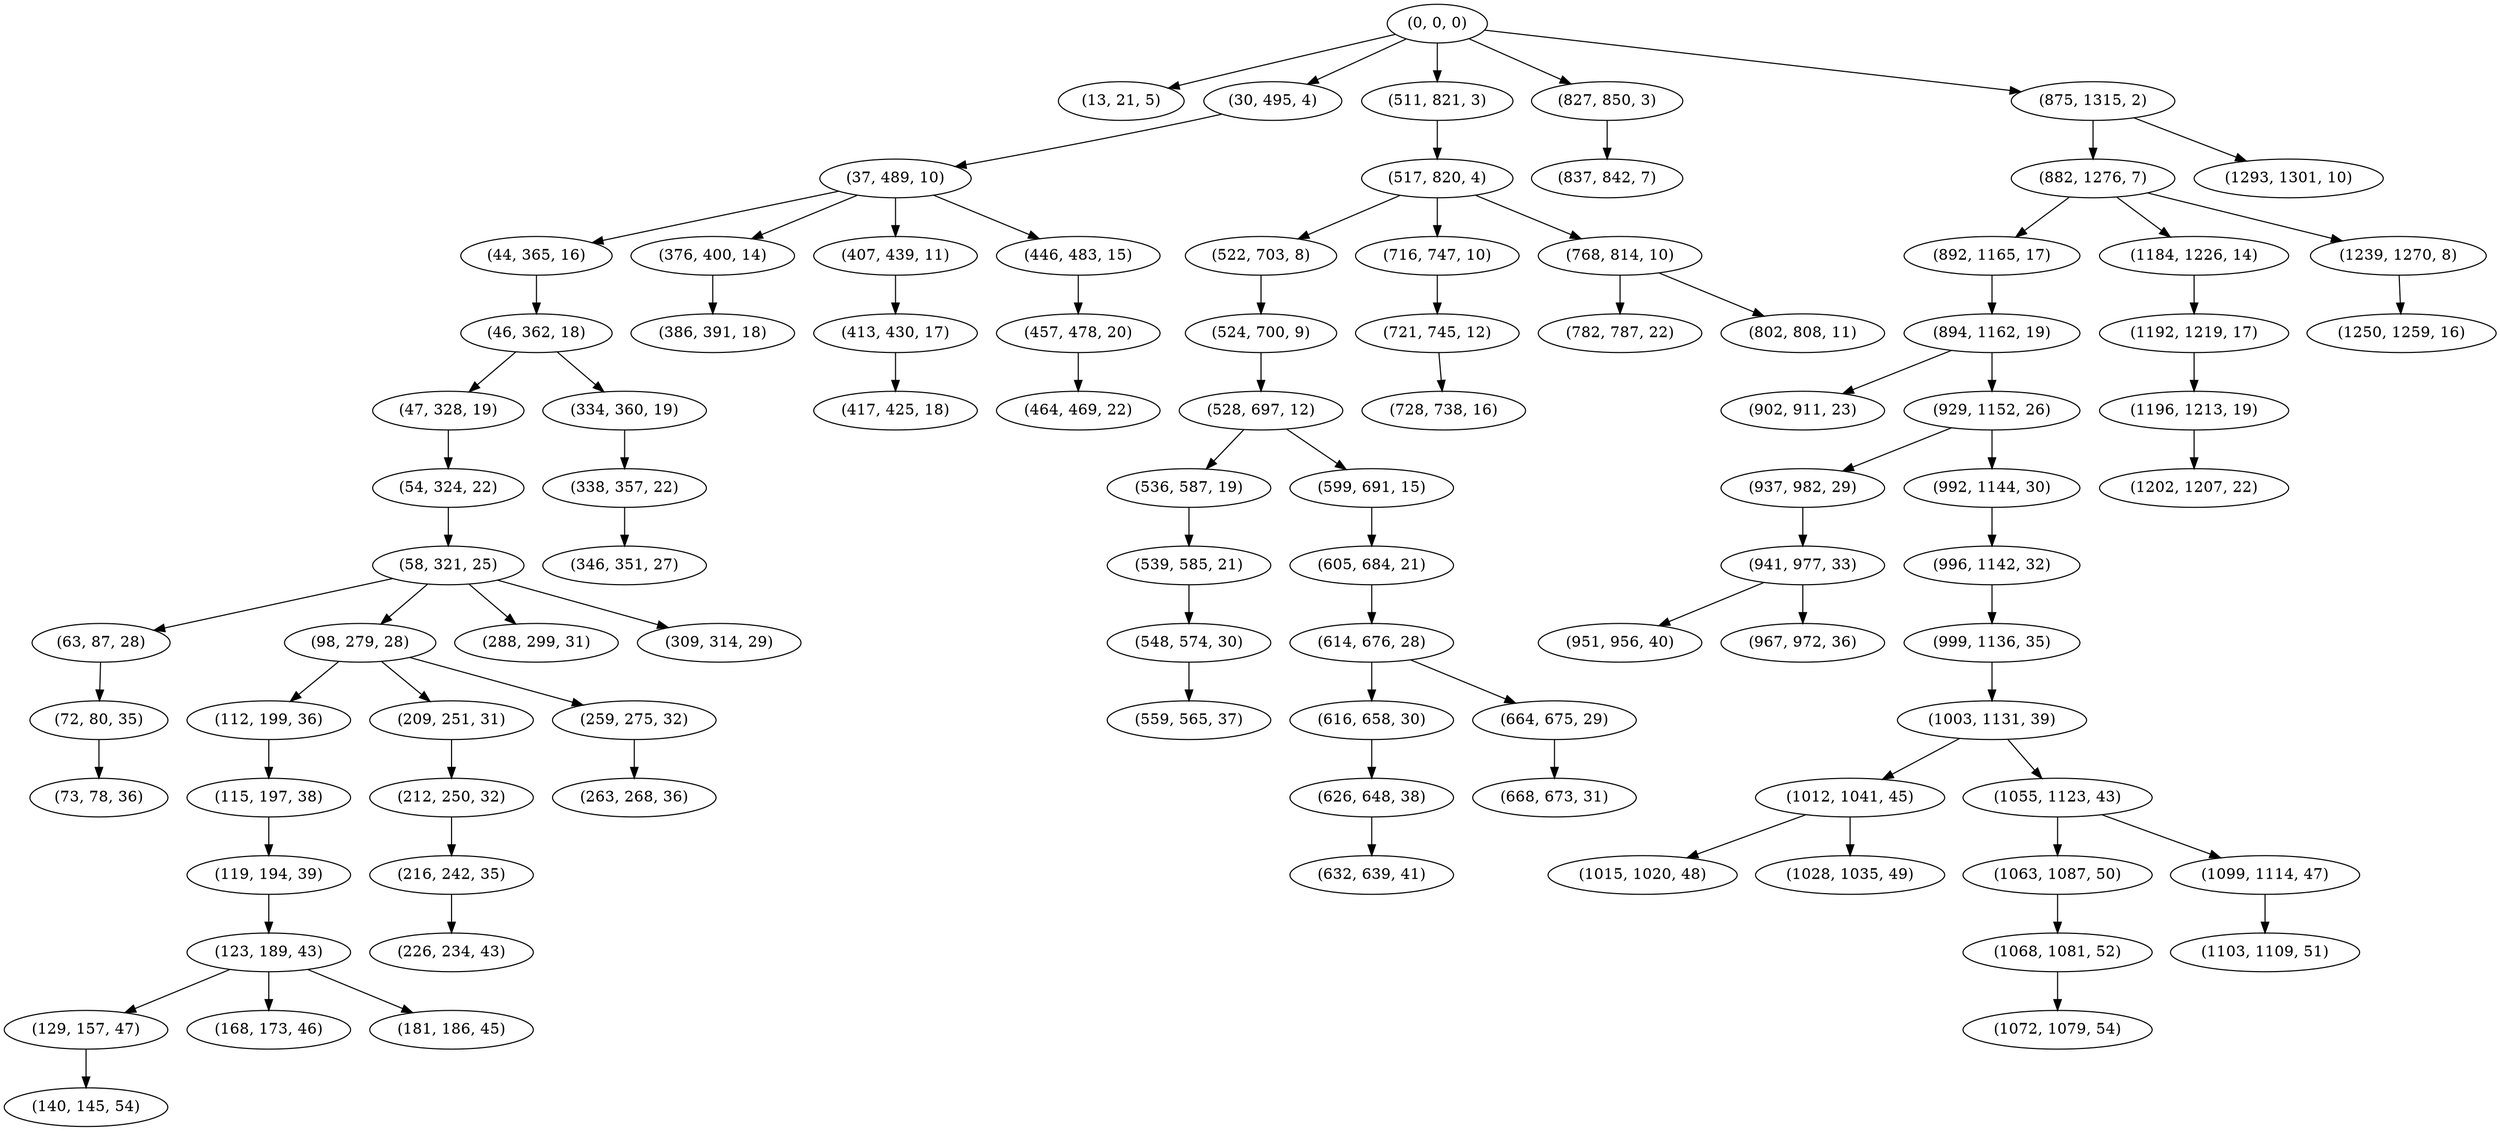 digraph tree {
    "(0, 0, 0)";
    "(13, 21, 5)";
    "(30, 495, 4)";
    "(37, 489, 10)";
    "(44, 365, 16)";
    "(46, 362, 18)";
    "(47, 328, 19)";
    "(54, 324, 22)";
    "(58, 321, 25)";
    "(63, 87, 28)";
    "(72, 80, 35)";
    "(73, 78, 36)";
    "(98, 279, 28)";
    "(112, 199, 36)";
    "(115, 197, 38)";
    "(119, 194, 39)";
    "(123, 189, 43)";
    "(129, 157, 47)";
    "(140, 145, 54)";
    "(168, 173, 46)";
    "(181, 186, 45)";
    "(209, 251, 31)";
    "(212, 250, 32)";
    "(216, 242, 35)";
    "(226, 234, 43)";
    "(259, 275, 32)";
    "(263, 268, 36)";
    "(288, 299, 31)";
    "(309, 314, 29)";
    "(334, 360, 19)";
    "(338, 357, 22)";
    "(346, 351, 27)";
    "(376, 400, 14)";
    "(386, 391, 18)";
    "(407, 439, 11)";
    "(413, 430, 17)";
    "(417, 425, 18)";
    "(446, 483, 15)";
    "(457, 478, 20)";
    "(464, 469, 22)";
    "(511, 821, 3)";
    "(517, 820, 4)";
    "(522, 703, 8)";
    "(524, 700, 9)";
    "(528, 697, 12)";
    "(536, 587, 19)";
    "(539, 585, 21)";
    "(548, 574, 30)";
    "(559, 565, 37)";
    "(599, 691, 15)";
    "(605, 684, 21)";
    "(614, 676, 28)";
    "(616, 658, 30)";
    "(626, 648, 38)";
    "(632, 639, 41)";
    "(664, 675, 29)";
    "(668, 673, 31)";
    "(716, 747, 10)";
    "(721, 745, 12)";
    "(728, 738, 16)";
    "(768, 814, 10)";
    "(782, 787, 22)";
    "(802, 808, 11)";
    "(827, 850, 3)";
    "(837, 842, 7)";
    "(875, 1315, 2)";
    "(882, 1276, 7)";
    "(892, 1165, 17)";
    "(894, 1162, 19)";
    "(902, 911, 23)";
    "(929, 1152, 26)";
    "(937, 982, 29)";
    "(941, 977, 33)";
    "(951, 956, 40)";
    "(967, 972, 36)";
    "(992, 1144, 30)";
    "(996, 1142, 32)";
    "(999, 1136, 35)";
    "(1003, 1131, 39)";
    "(1012, 1041, 45)";
    "(1015, 1020, 48)";
    "(1028, 1035, 49)";
    "(1055, 1123, 43)";
    "(1063, 1087, 50)";
    "(1068, 1081, 52)";
    "(1072, 1079, 54)";
    "(1099, 1114, 47)";
    "(1103, 1109, 51)";
    "(1184, 1226, 14)";
    "(1192, 1219, 17)";
    "(1196, 1213, 19)";
    "(1202, 1207, 22)";
    "(1239, 1270, 8)";
    "(1250, 1259, 16)";
    "(1293, 1301, 10)";
    "(0, 0, 0)" -> "(13, 21, 5)";
    "(0, 0, 0)" -> "(30, 495, 4)";
    "(0, 0, 0)" -> "(511, 821, 3)";
    "(0, 0, 0)" -> "(827, 850, 3)";
    "(0, 0, 0)" -> "(875, 1315, 2)";
    "(30, 495, 4)" -> "(37, 489, 10)";
    "(37, 489, 10)" -> "(44, 365, 16)";
    "(37, 489, 10)" -> "(376, 400, 14)";
    "(37, 489, 10)" -> "(407, 439, 11)";
    "(37, 489, 10)" -> "(446, 483, 15)";
    "(44, 365, 16)" -> "(46, 362, 18)";
    "(46, 362, 18)" -> "(47, 328, 19)";
    "(46, 362, 18)" -> "(334, 360, 19)";
    "(47, 328, 19)" -> "(54, 324, 22)";
    "(54, 324, 22)" -> "(58, 321, 25)";
    "(58, 321, 25)" -> "(63, 87, 28)";
    "(58, 321, 25)" -> "(98, 279, 28)";
    "(58, 321, 25)" -> "(288, 299, 31)";
    "(58, 321, 25)" -> "(309, 314, 29)";
    "(63, 87, 28)" -> "(72, 80, 35)";
    "(72, 80, 35)" -> "(73, 78, 36)";
    "(98, 279, 28)" -> "(112, 199, 36)";
    "(98, 279, 28)" -> "(209, 251, 31)";
    "(98, 279, 28)" -> "(259, 275, 32)";
    "(112, 199, 36)" -> "(115, 197, 38)";
    "(115, 197, 38)" -> "(119, 194, 39)";
    "(119, 194, 39)" -> "(123, 189, 43)";
    "(123, 189, 43)" -> "(129, 157, 47)";
    "(123, 189, 43)" -> "(168, 173, 46)";
    "(123, 189, 43)" -> "(181, 186, 45)";
    "(129, 157, 47)" -> "(140, 145, 54)";
    "(209, 251, 31)" -> "(212, 250, 32)";
    "(212, 250, 32)" -> "(216, 242, 35)";
    "(216, 242, 35)" -> "(226, 234, 43)";
    "(259, 275, 32)" -> "(263, 268, 36)";
    "(334, 360, 19)" -> "(338, 357, 22)";
    "(338, 357, 22)" -> "(346, 351, 27)";
    "(376, 400, 14)" -> "(386, 391, 18)";
    "(407, 439, 11)" -> "(413, 430, 17)";
    "(413, 430, 17)" -> "(417, 425, 18)";
    "(446, 483, 15)" -> "(457, 478, 20)";
    "(457, 478, 20)" -> "(464, 469, 22)";
    "(511, 821, 3)" -> "(517, 820, 4)";
    "(517, 820, 4)" -> "(522, 703, 8)";
    "(517, 820, 4)" -> "(716, 747, 10)";
    "(517, 820, 4)" -> "(768, 814, 10)";
    "(522, 703, 8)" -> "(524, 700, 9)";
    "(524, 700, 9)" -> "(528, 697, 12)";
    "(528, 697, 12)" -> "(536, 587, 19)";
    "(528, 697, 12)" -> "(599, 691, 15)";
    "(536, 587, 19)" -> "(539, 585, 21)";
    "(539, 585, 21)" -> "(548, 574, 30)";
    "(548, 574, 30)" -> "(559, 565, 37)";
    "(599, 691, 15)" -> "(605, 684, 21)";
    "(605, 684, 21)" -> "(614, 676, 28)";
    "(614, 676, 28)" -> "(616, 658, 30)";
    "(614, 676, 28)" -> "(664, 675, 29)";
    "(616, 658, 30)" -> "(626, 648, 38)";
    "(626, 648, 38)" -> "(632, 639, 41)";
    "(664, 675, 29)" -> "(668, 673, 31)";
    "(716, 747, 10)" -> "(721, 745, 12)";
    "(721, 745, 12)" -> "(728, 738, 16)";
    "(768, 814, 10)" -> "(782, 787, 22)";
    "(768, 814, 10)" -> "(802, 808, 11)";
    "(827, 850, 3)" -> "(837, 842, 7)";
    "(875, 1315, 2)" -> "(882, 1276, 7)";
    "(875, 1315, 2)" -> "(1293, 1301, 10)";
    "(882, 1276, 7)" -> "(892, 1165, 17)";
    "(882, 1276, 7)" -> "(1184, 1226, 14)";
    "(882, 1276, 7)" -> "(1239, 1270, 8)";
    "(892, 1165, 17)" -> "(894, 1162, 19)";
    "(894, 1162, 19)" -> "(902, 911, 23)";
    "(894, 1162, 19)" -> "(929, 1152, 26)";
    "(929, 1152, 26)" -> "(937, 982, 29)";
    "(929, 1152, 26)" -> "(992, 1144, 30)";
    "(937, 982, 29)" -> "(941, 977, 33)";
    "(941, 977, 33)" -> "(951, 956, 40)";
    "(941, 977, 33)" -> "(967, 972, 36)";
    "(992, 1144, 30)" -> "(996, 1142, 32)";
    "(996, 1142, 32)" -> "(999, 1136, 35)";
    "(999, 1136, 35)" -> "(1003, 1131, 39)";
    "(1003, 1131, 39)" -> "(1012, 1041, 45)";
    "(1003, 1131, 39)" -> "(1055, 1123, 43)";
    "(1012, 1041, 45)" -> "(1015, 1020, 48)";
    "(1012, 1041, 45)" -> "(1028, 1035, 49)";
    "(1055, 1123, 43)" -> "(1063, 1087, 50)";
    "(1055, 1123, 43)" -> "(1099, 1114, 47)";
    "(1063, 1087, 50)" -> "(1068, 1081, 52)";
    "(1068, 1081, 52)" -> "(1072, 1079, 54)";
    "(1099, 1114, 47)" -> "(1103, 1109, 51)";
    "(1184, 1226, 14)" -> "(1192, 1219, 17)";
    "(1192, 1219, 17)" -> "(1196, 1213, 19)";
    "(1196, 1213, 19)" -> "(1202, 1207, 22)";
    "(1239, 1270, 8)" -> "(1250, 1259, 16)";
}
